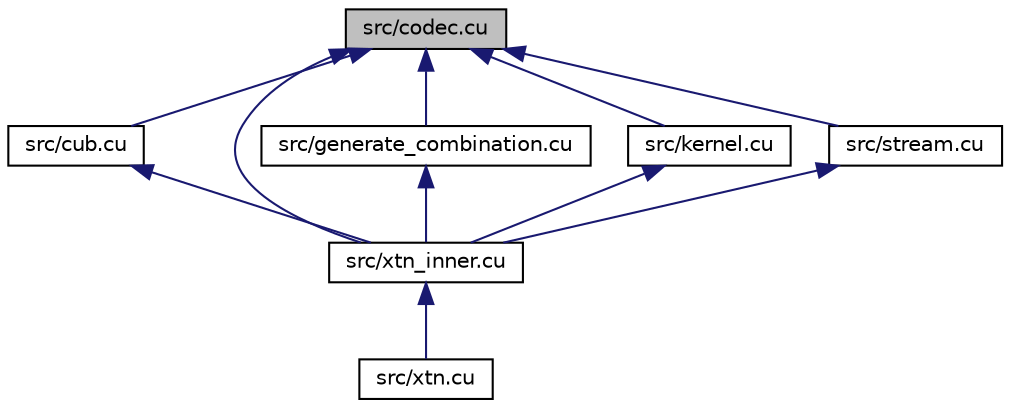 digraph "src/codec.cu"
{
  edge [fontname="Helvetica",fontsize="10",labelfontname="Helvetica",labelfontsize="10"];
  node [fontname="Helvetica",fontsize="10",shape=record];
  Node5 [label="src/codec.cu",height=0.2,width=0.4,color="black", fillcolor="grey75", style="filled", fontcolor="black"];
  Node5 -> Node6 [dir="back",color="midnightblue",fontsize="10",style="solid",fontname="Helvetica"];
  Node6 [label="src/cub.cu",height=0.2,width=0.4,color="black", fillcolor="white", style="filled",URL="$cub_8cu.html",tooltip="hello world "];
  Node6 -> Node7 [dir="back",color="midnightblue",fontsize="10",style="solid",fontname="Helvetica"];
  Node7 [label="src/xtn_inner.cu",height=0.2,width=0.4,color="black", fillcolor="white", style="filled",URL="$xtn__inner_8cu.html"];
  Node7 -> Node8 [dir="back",color="midnightblue",fontsize="10",style="solid",fontname="Helvetica"];
  Node8 [label="src/xtn.cu",height=0.2,width=0.4,color="black", fillcolor="white", style="filled",URL="$xtn_8cu.html"];
  Node5 -> Node9 [dir="back",color="midnightblue",fontsize="10",style="solid",fontname="Helvetica"];
  Node9 [label="src/generate_combination.cu",height=0.2,width=0.4,color="black", fillcolor="white", style="filled",URL="$generate__combination_8cu.html"];
  Node9 -> Node7 [dir="back",color="midnightblue",fontsize="10",style="solid",fontname="Helvetica"];
  Node5 -> Node10 [dir="back",color="midnightblue",fontsize="10",style="solid",fontname="Helvetica"];
  Node10 [label="src/kernel.cu",height=0.2,width=0.4,color="black", fillcolor="white", style="filled",URL="$kernel_8cu.html"];
  Node10 -> Node7 [dir="back",color="midnightblue",fontsize="10",style="solid",fontname="Helvetica"];
  Node5 -> Node11 [dir="back",color="midnightblue",fontsize="10",style="solid",fontname="Helvetica"];
  Node11 [label="src/stream.cu",height=0.2,width=0.4,color="black", fillcolor="white", style="filled",URL="$stream_8cu.html"];
  Node11 -> Node7 [dir="back",color="midnightblue",fontsize="10",style="solid",fontname="Helvetica"];
  Node5 -> Node7 [dir="back",color="midnightblue",fontsize="10",style="solid",fontname="Helvetica"];
}
